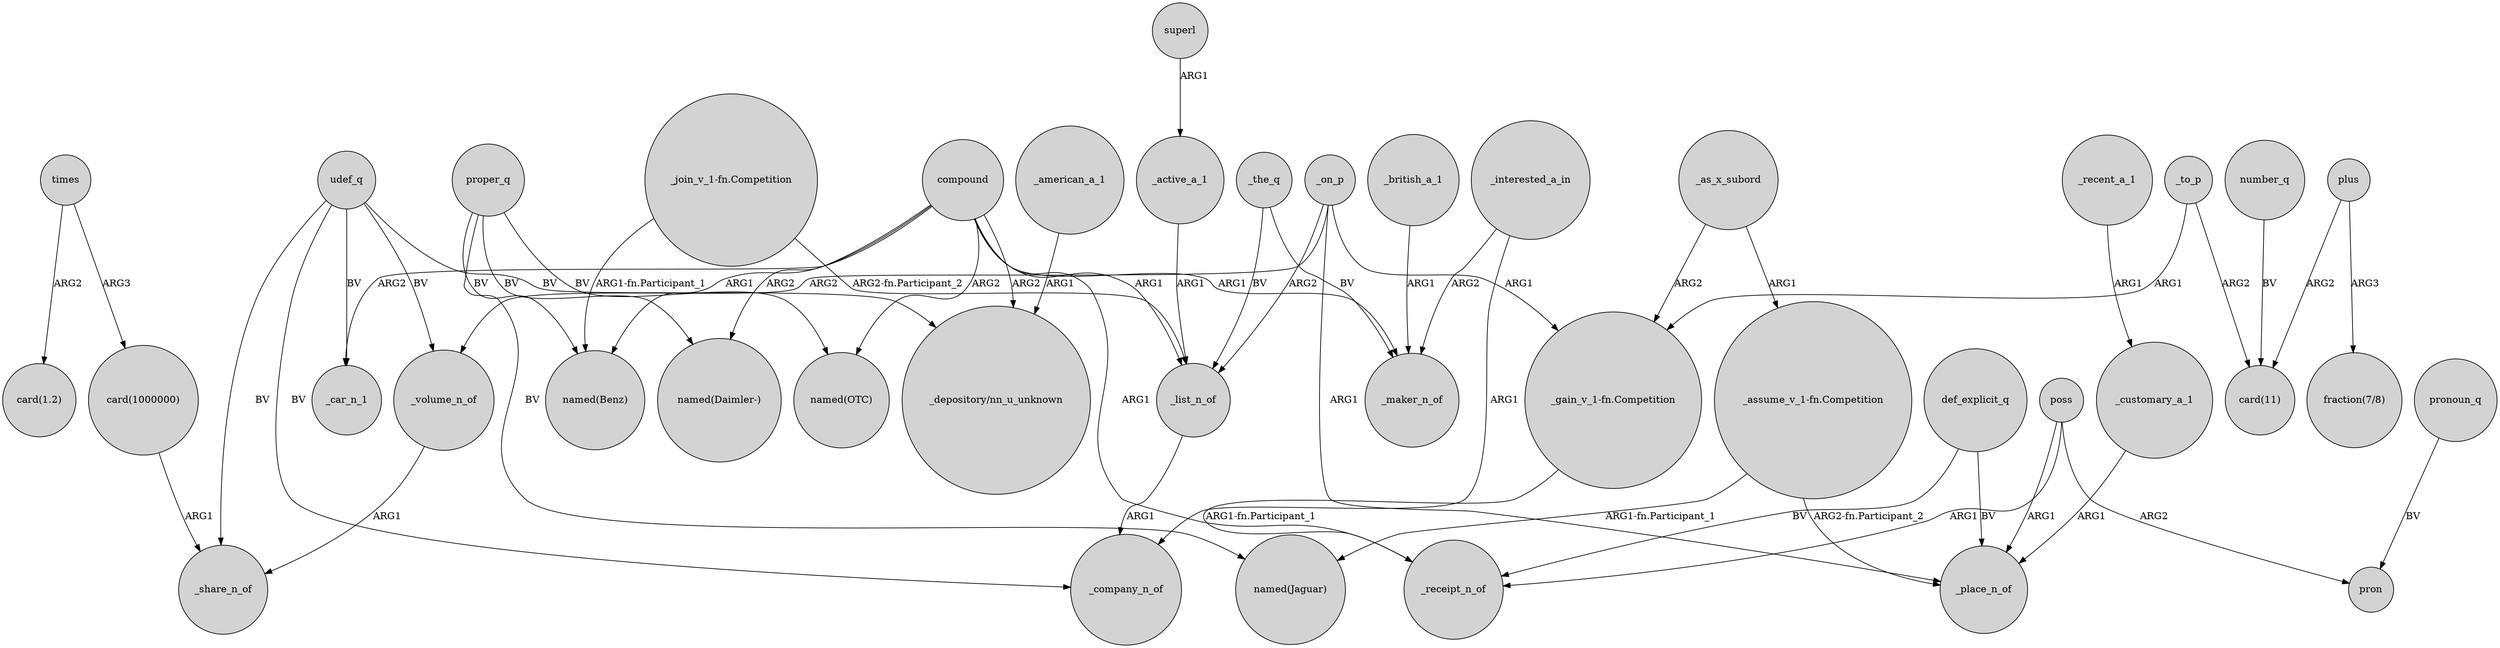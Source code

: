 digraph {
	node [shape=circle style=filled]
	poss -> _place_n_of [label=ARG1]
	_british_a_1 -> _maker_n_of [label=ARG1]
	"_join_v_1-fn.Competition" -> "named(Benz)" [label="ARG1-fn.Participant_1"]
	_active_a_1 -> _list_n_of [label=ARG1]
	compound -> "named(Benz)" [label=ARG1]
	times -> "card(1.2)" [label=ARG2]
	udef_q -> "_depository/nn_u_unknown" [label=BV]
	_as_x_subord -> "_gain_v_1-fn.Competition" [label=ARG2]
	_american_a_1 -> "_depository/nn_u_unknown" [label=ARG1]
	"_assume_v_1-fn.Competition" -> _place_n_of [label="ARG2-fn.Participant_2"]
	times -> "card(1000000)" [label=ARG3]
	"_join_v_1-fn.Competition" -> _list_n_of [label="ARG2-fn.Participant_2"]
	_on_p -> _place_n_of [label=ARG1]
	_to_p -> "_gain_v_1-fn.Competition" [label=ARG1]
	udef_q -> _volume_n_of [label=BV]
	plus -> "card(11)" [label=ARG2]
	"_gain_v_1-fn.Competition" -> _receipt_n_of [label="ARG1-fn.Participant_1"]
	pronoun_q -> pron [label=BV]
	_to_p -> "card(11)" [label=ARG2]
	_on_p -> _list_n_of [label=ARG2]
	_recent_a_1 -> _customary_a_1 [label=ARG1]
	poss -> pron [label=ARG2]
	superl -> _active_a_1 [label=ARG1]
	proper_q -> "named(Benz)" [label=BV]
	compound -> _receipt_n_of [label=ARG1]
	"_assume_v_1-fn.Competition" -> "named(Jaguar)" [label="ARG1-fn.Participant_1"]
	proper_q -> "named(OTC)" [label=BV]
	compound -> _car_n_1 [label=ARG2]
	_interested_a_in -> _maker_n_of [label=ARG2]
	plus -> "fraction(7/8)" [label=ARG3]
	udef_q -> _share_n_of [label=BV]
	_list_n_of -> _company_n_of [label=ARG1]
	udef_q -> _company_n_of [label=BV]
	udef_q -> _car_n_1 [label=BV]
	proper_q -> "named(Jaguar)" [label=BV]
	_as_x_subord -> "_assume_v_1-fn.Competition" [label=ARG1]
	"card(1000000)" -> _share_n_of [label=ARG1]
	_on_p -> _volume_n_of [label=ARG2]
	_volume_n_of -> _share_n_of [label=ARG1]
	def_explicit_q -> _place_n_of [label=BV]
	compound -> _maker_n_of [label=ARG1]
	_the_q -> _maker_n_of [label=BV]
	compound -> _list_n_of [label=ARG1]
	_the_q -> _list_n_of [label=BV]
	proper_q -> "named(Daimler-)" [label=BV]
	compound -> "named(Daimler-)" [label=ARG2]
	number_q -> "card(11)" [label=BV]
	def_explicit_q -> _receipt_n_of [label=BV]
	compound -> "_depository/nn_u_unknown" [label=ARG2]
	_on_p -> "_gain_v_1-fn.Competition" [label=ARG1]
	_interested_a_in -> _company_n_of [label=ARG1]
	compound -> "named(OTC)" [label=ARG2]
	poss -> _receipt_n_of [label=ARG1]
	_customary_a_1 -> _place_n_of [label=ARG1]
}
